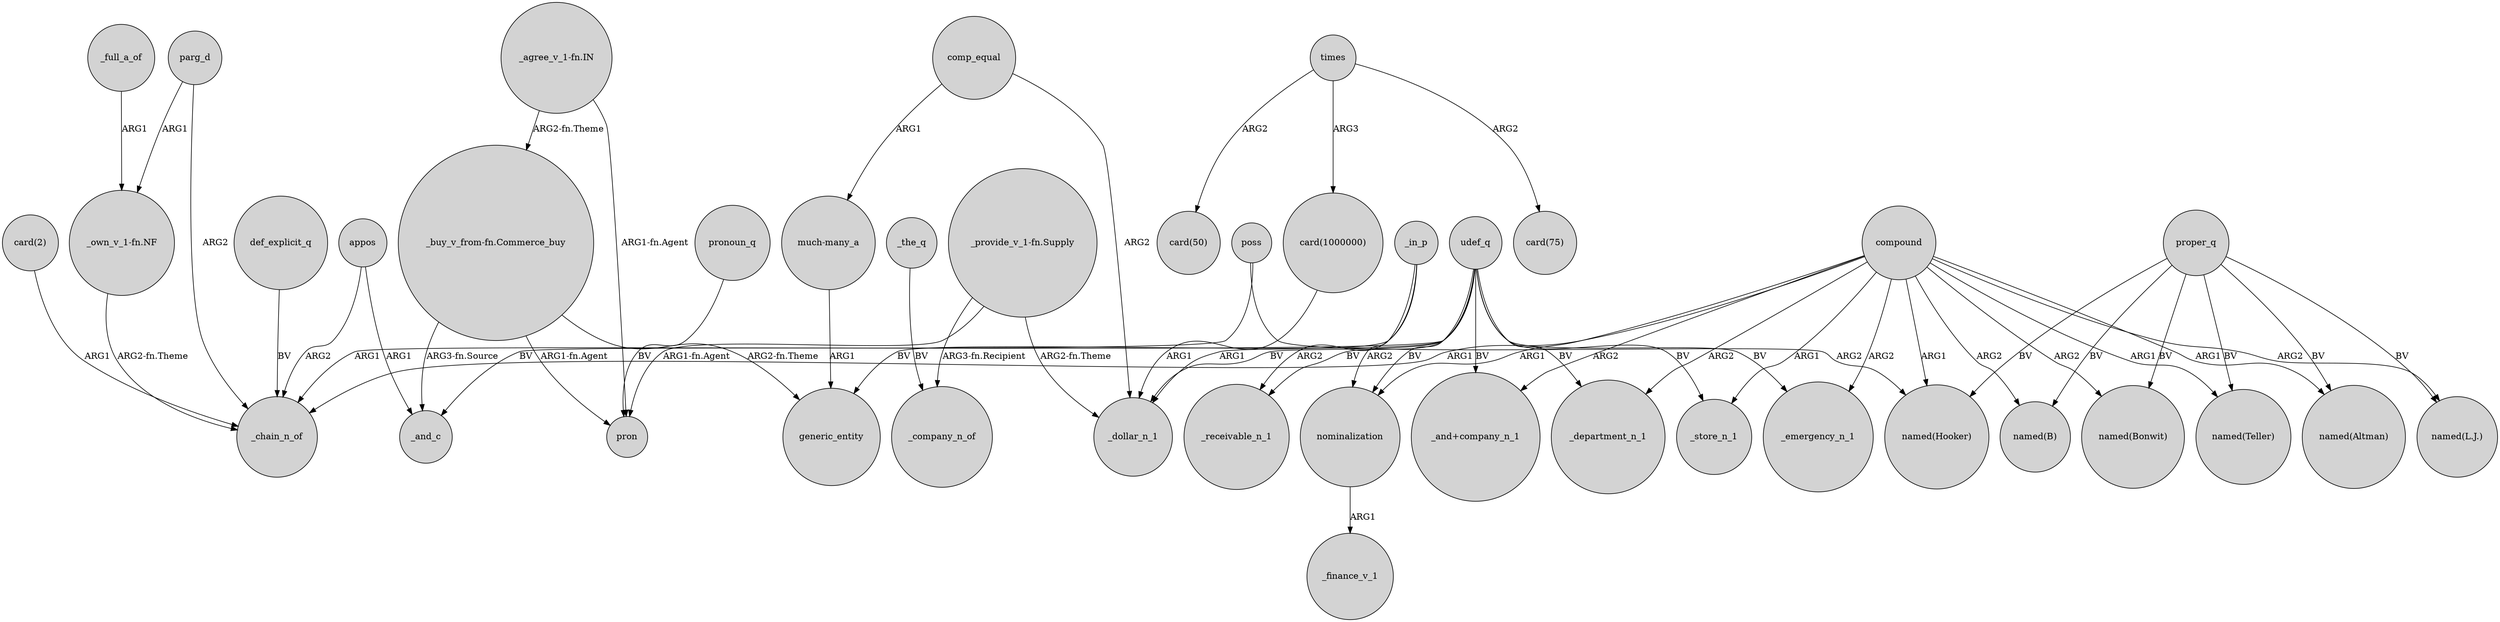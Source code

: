 digraph {
	node [shape=circle style=filled]
	def_explicit_q -> _chain_n_of [label=BV]
	"_provide_v_1-fn.Supply" -> pron [label="ARG1-fn.Agent"]
	times -> "card(50)" [label=ARG2]
	"card(1000000)" -> _dollar_n_1 [label=ARG1]
	compound -> _emergency_n_1 [label=ARG2]
	compound -> "named(Teller)" [label=ARG1]
	proper_q -> "named(L.J.)" [label=BV]
	"card(2)" -> _chain_n_of [label=ARG1]
	udef_q -> _department_n_1 [label=BV]
	udef_q -> generic_entity [label=BV]
	proper_q -> "named(Altman)" [label=BV]
	compound -> _store_n_1 [label=ARG1]
	poss -> "named(Hooker)" [label=ARG2]
	appos -> _and_c [label=ARG1]
	_full_a_of -> "_own_v_1-fn.NF" [label=ARG1]
	"much-many_a" -> generic_entity [label=ARG1]
	udef_q -> _receivable_n_1 [label=BV]
	parg_d -> _chain_n_of [label=ARG2]
	"_agree_v_1-fn.IN" -> pron [label="ARG1-fn.Agent"]
	compound -> _chain_n_of [label=ARG1]
	"_agree_v_1-fn.IN" -> "_buy_v_from-fn.Commerce_buy" [label="ARG2-fn.Theme"]
	comp_equal -> "much-many_a" [label=ARG1]
	poss -> _chain_n_of [label=ARG1]
	compound -> _department_n_1 [label=ARG2]
	compound -> "named(B)" [label=ARG2]
	proper_q -> "named(B)" [label=BV]
	nominalization -> _finance_v_1 [label=ARG1]
	comp_equal -> _dollar_n_1 [label=ARG2]
	compound -> "named(Hooker)" [label=ARG1]
	"_buy_v_from-fn.Commerce_buy" -> pron [label="ARG1-fn.Agent"]
	_the_q -> _company_n_of [label=BV]
	parg_d -> "_own_v_1-fn.NF" [label=ARG1]
	"_buy_v_from-fn.Commerce_buy" -> generic_entity [label="ARG2-fn.Theme"]
	pronoun_q -> pron [label=BV]
	"_provide_v_1-fn.Supply" -> _company_n_of [label="ARG3-fn.Recipient"]
	proper_q -> "named(Teller)" [label=BV]
	compound -> "named(Altman)" [label=ARG1]
	compound -> "named(L.J.)" [label=ARG2]
	"_provide_v_1-fn.Supply" -> _dollar_n_1 [label="ARG2-fn.Theme"]
	times -> "card(1000000)" [label=ARG3]
	times -> "card(75)" [label=ARG2]
	_in_p -> _receivable_n_1 [label=ARG2]
	compound -> "_and+company_n_1" [label=ARG2]
	udef_q -> _emergency_n_1 [label=BV]
	"_own_v_1-fn.NF" -> _chain_n_of [label="ARG2-fn.Theme"]
	udef_q -> nominalization [label=BV]
	appos -> _chain_n_of [label=ARG2]
	"_buy_v_from-fn.Commerce_buy" -> _and_c [label="ARG3-fn.Source"]
	proper_q -> "named(Bonwit)" [label=BV]
	_in_p -> _dollar_n_1 [label=ARG1]
	udef_q -> "_and+company_n_1" [label=BV]
	compound -> "named(Bonwit)" [label=ARG2]
	_in_p -> nominalization [label=ARG2]
	udef_q -> _and_c [label=BV]
	proper_q -> "named(Hooker)" [label=BV]
	compound -> nominalization [label=ARG1]
	udef_q -> _store_n_1 [label=BV]
	udef_q -> _dollar_n_1 [label=BV]
}
